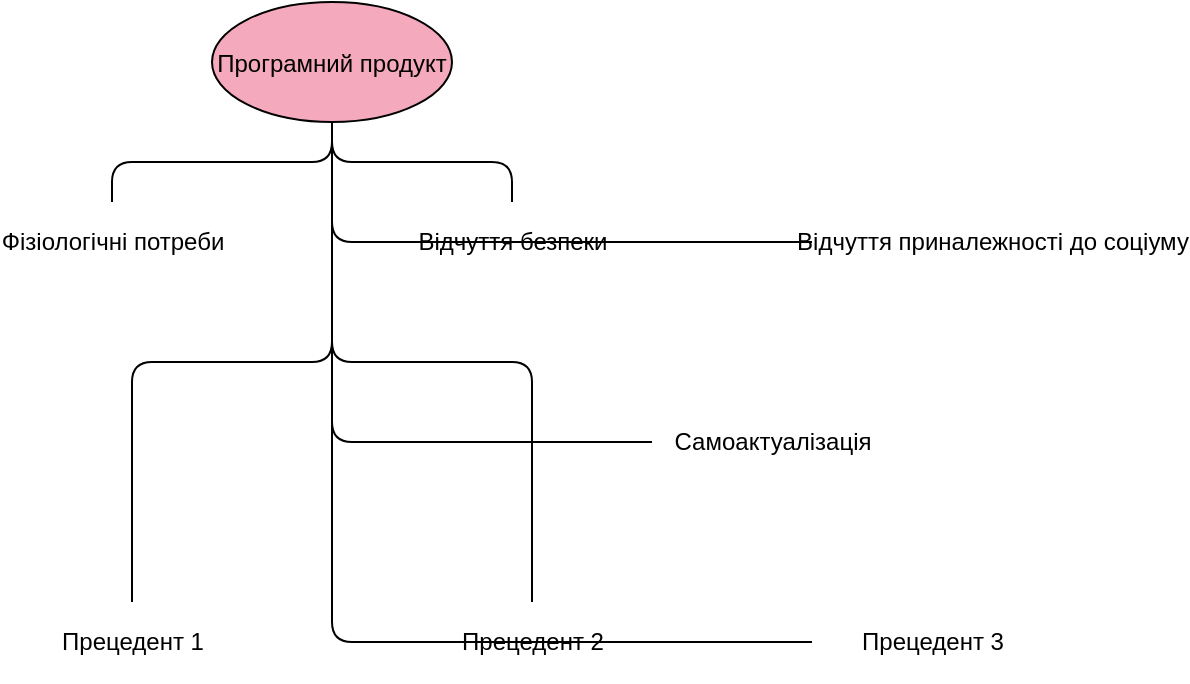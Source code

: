 <mxfile version="13.5.1" type="device">
  <diagram name="UML Use Case Diagram" id="c5UMQ5QYZG93-kpDJDIK">
    <mxGraphModel dx="990" dy="582" grid="1" gridSize="10" guides="1" tooltips="1" connect="1" arrows="1" fold="1" page="1" pageScale="1" pageWidth="827" pageHeight="1169" math="0" shadow="0">
      <root>
        <mxCell id="0" />
        <mxCell id="1" parent="0" />
        <mxCell id="2" value="Програмний продукт" style="ellipse;shape=ellipse;fillColor=#F5A9BC;" vertex="1" parent="1">
          <mxGeometry x="240" y="140" width="120" height="60" as="geometry" />
        </mxCell>
        <mxCell id="3" value="Фізіологічні потреби" style="text;html=1;strokeColor=none;fillColor=none;align=center;verticalAlign=middle;" vertex="1" parent="1">
          <mxGeometry x="140" y="240" width="100" height="40" as="geometry" />
        </mxCell>
        <mxCell id="4" value="Відчуття безпеки" style="text;html=1;strokeColor=none;fillColor=none;align=center;verticalAlign=middle;" vertex="1" parent="1">
          <mxGeometry x="340" y="240" width="100" height="40" as="geometry" />
        </mxCell>
        <mxCell id="5" value="Відчуття приналежності до соціуму" style="text;html=1;strokeColor=none;fillColor=none;align=center;verticalAlign=middle;" vertex="1" parent="1">
          <mxGeometry x="540" y="240" width="180" height="40" as="geometry" />
        </mxCell>
        <mxCell id="6" value="Самоактуалізація" style="text;html=1;strokeColor=none;fillColor=none;align=center;verticalAlign=middle;" vertex="1" parent="1">
          <mxGeometry x="460" y="340" width="120" height="40" as="geometry" />
        </mxCell>
        <mxCell id="7" value="Прецедент 1" style="text;html=1;strokeColor=none;fillColor=none;align=center;verticalAlign=middle;" vertex="1" parent="1">
          <mxGeometry x="140" y="440" width="120" height="40" as="geometry" />
        </mxCell>
        <mxCell id="8" value="Прецедент 2" style="text;html=1;strokeColor=none;fillColor=none;align=center;verticalAlign=middle;" vertex="1" parent="1">
          <mxGeometry x="340" y="440" width="120" height="40" as="geometry" />
        </mxCell>
        <mxCell id="9" value="Прецедент 3" style="text;html=1;strokeColor=none;fillColor=none;align=center;verticalAlign=middle;" vertex="1" parent="1">
          <mxGeometry x="540" y="440" width="120" height="40" as="geometry" />
        </mxCell>
        <mxCell id="10" value="" style="edgeStyle=orthogonalEdgeStyle;endArrow=none;html=1;" edge="1" source="3" target="2" parent="1">
          <mxGeometry relative="1" as="geometry" />
        </mxCell>
        <mxCell id="11" value="" style="edgeStyle=orthogonalEdgeStyle;endArrow=none;html=1;" edge="1" source="4" target="2" parent="1">
          <mxGeometry relative="1" as="geometry" />
        </mxCell>
        <mxCell id="12" value="" style="edgeStyle=orthogonalEdgeStyle;endArrow=none;html=1;" edge="1" source="5" target="2" parent="1">
          <mxGeometry relative="1" as="geometry" />
        </mxCell>
        <mxCell id="13" value="" style="edgeStyle=orthogonalEdgeStyle;endArrow=none;html=1;" edge="1" source="6" target="2" parent="1">
          <mxGeometry relative="1" as="geometry" />
        </mxCell>
        <mxCell id="14" value="" style="edgeStyle=orthogonalEdgeStyle;endArrow=none;html=1;" edge="1" source="7" target="2" parent="1">
          <mxGeometry relative="1" as="geometry" />
        </mxCell>
        <mxCell id="15" value="" style="edgeStyle=orthogonalEdgeStyle;endArrow=none;html=1;" edge="1" source="8" target="2" parent="1">
          <mxGeometry relative="1" as="geometry" />
        </mxCell>
        <mxCell id="16" value="" style="edgeStyle=orthogonalEdgeStyle;endArrow=none;html=1;" edge="1" source="9" target="2" parent="1">
          <mxGeometry relative="1" as="geometry" />
        </mxCell>
      </root>
    </mxGraphModel>
  </diagram>
</mxfile>
